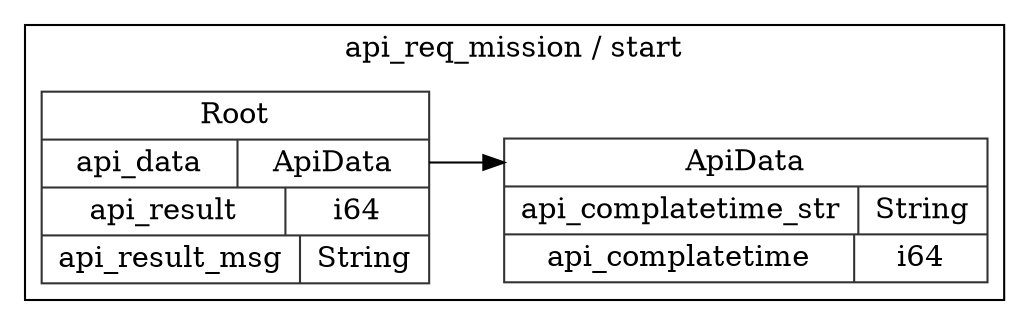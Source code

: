 digraph {
  rankdir=LR;
  subgraph cluster_0 {
    label="api_req_mission / start";
    node [style="filled", color=white, style="solid", color=gray20];
    api_req_mission__start__ApiData [label="<ApiData> ApiData  | { api_complatetime_str | <api_complatetime_str> String } | { api_complatetime | <api_complatetime> i64 }", shape=record];
    api_req_mission__start__Root [label="<Root> Root  | { api_data | <api_data> ApiData } | { api_result | <api_result> i64 } | { api_result_msg | <api_result_msg> String }", shape=record];
    api_req_mission__start__Root:api_data:e -> api_req_mission__start__ApiData:ApiData:w;
  }
}
